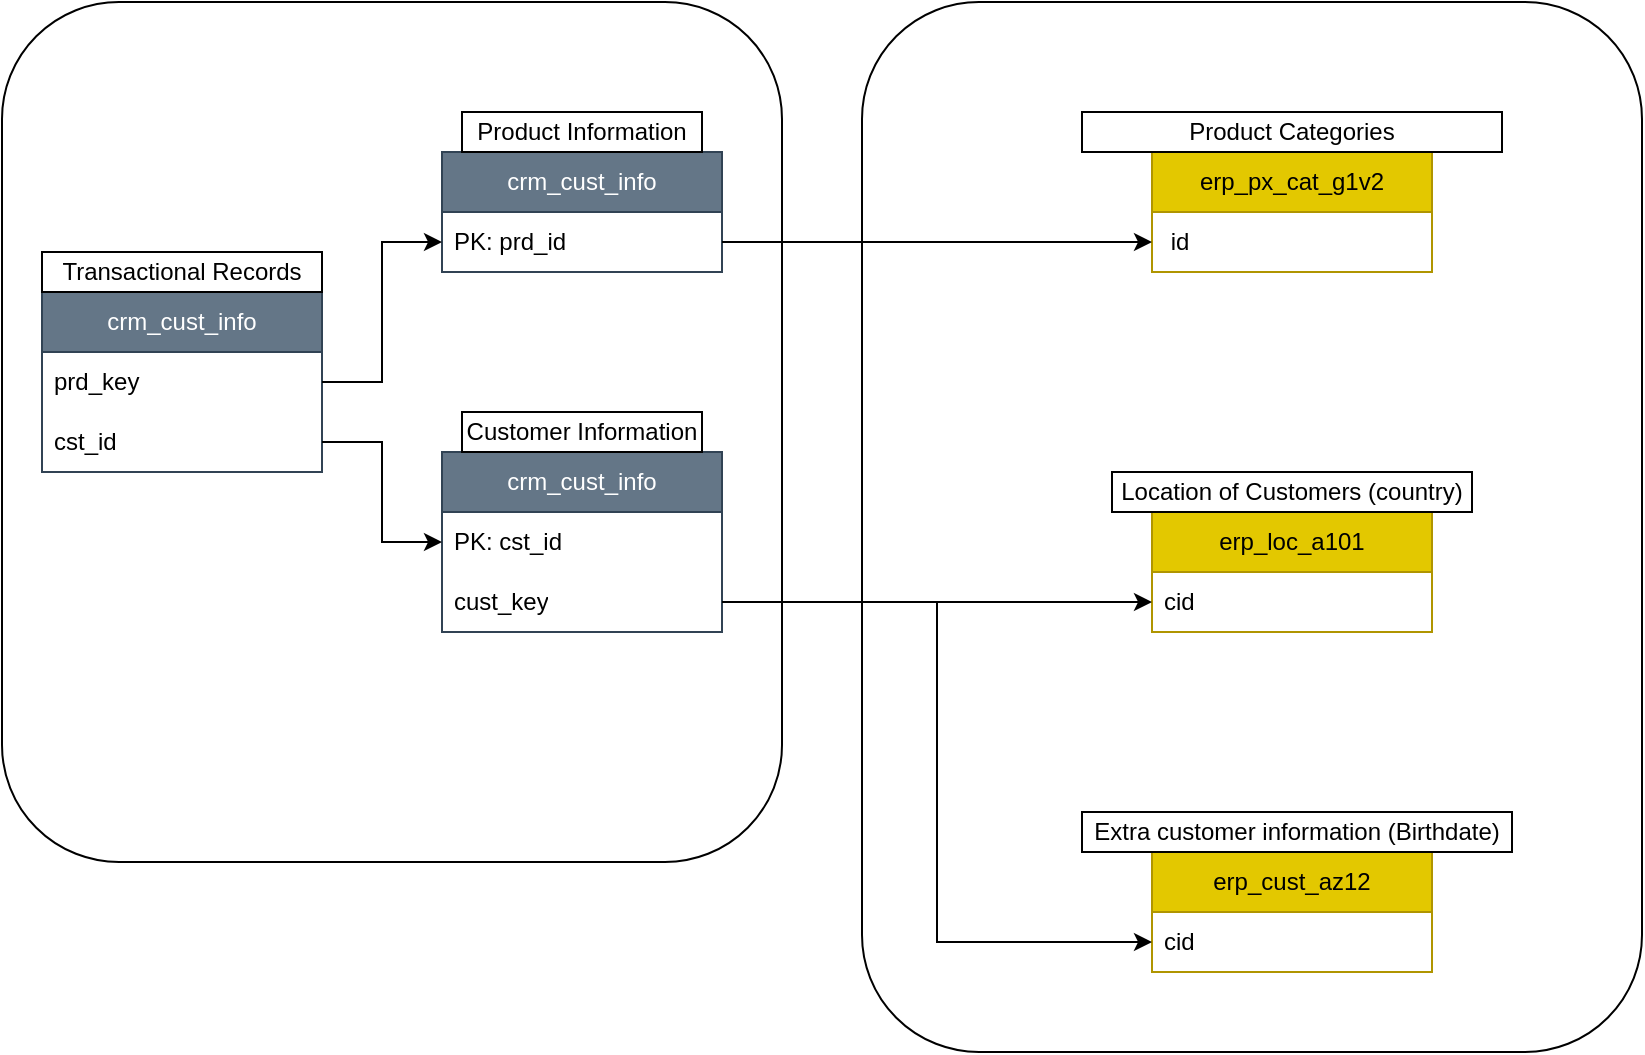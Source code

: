 <mxfile version="26.2.13">
  <diagram name="Page-1" id="ezdzqgArGskSTKTQgWVX">
    <mxGraphModel dx="948" dy="644" grid="1" gridSize="10" guides="1" tooltips="1" connect="1" arrows="1" fold="1" page="1" pageScale="1" pageWidth="827" pageHeight="1169" math="0" shadow="0">
      <root>
        <mxCell id="0" />
        <mxCell id="1" parent="0" />
        <mxCell id="2SV65qm75TuYQeTb2wNc-1" value="crm_cust_info" style="swimlane;fontStyle=0;childLayout=stackLayout;horizontal=1;startSize=30;horizontalStack=0;resizeParent=1;resizeParentMax=0;resizeLast=0;collapsible=1;marginBottom=0;whiteSpace=wrap;html=1;fillColor=#647687;fontColor=#ffffff;strokeColor=#314354;" vertex="1" parent="1">
          <mxGeometry x="240" y="290" width="140" height="90" as="geometry" />
        </mxCell>
        <mxCell id="2SV65qm75TuYQeTb2wNc-2" value="PK: cst_id" style="text;strokeColor=none;fillColor=none;align=left;verticalAlign=middle;spacingLeft=4;spacingRight=4;overflow=hidden;points=[[0,0.5],[1,0.5]];portConstraint=eastwest;rotatable=0;whiteSpace=wrap;html=1;" vertex="1" parent="2SV65qm75TuYQeTb2wNc-1">
          <mxGeometry y="30" width="140" height="30" as="geometry" />
        </mxCell>
        <mxCell id="2SV65qm75TuYQeTb2wNc-19" value="cust_key" style="text;strokeColor=none;fillColor=none;align=left;verticalAlign=middle;spacingLeft=4;spacingRight=4;overflow=hidden;points=[[0,0.5],[1,0.5]];portConstraint=eastwest;rotatable=0;whiteSpace=wrap;html=1;" vertex="1" parent="2SV65qm75TuYQeTb2wNc-1">
          <mxGeometry y="60" width="140" height="30" as="geometry" />
        </mxCell>
        <mxCell id="2SV65qm75TuYQeTb2wNc-5" value="Customer Information" style="rounded=0;whiteSpace=wrap;html=1;" vertex="1" parent="1">
          <mxGeometry x="250" y="270" width="120" height="20" as="geometry" />
        </mxCell>
        <mxCell id="2SV65qm75TuYQeTb2wNc-7" value="crm_cust_info" style="swimlane;fontStyle=0;childLayout=stackLayout;horizontal=1;startSize=30;horizontalStack=0;resizeParent=1;resizeParentMax=0;resizeLast=0;collapsible=1;marginBottom=0;whiteSpace=wrap;html=1;fillColor=#647687;fontColor=#ffffff;strokeColor=#314354;" vertex="1" parent="1">
          <mxGeometry x="240" y="140" width="140" height="60" as="geometry" />
        </mxCell>
        <mxCell id="2SV65qm75TuYQeTb2wNc-8" value="PK: prd_id" style="text;strokeColor=none;fillColor=none;align=left;verticalAlign=middle;spacingLeft=4;spacingRight=4;overflow=hidden;points=[[0,0.5],[1,0.5]];portConstraint=eastwest;rotatable=0;whiteSpace=wrap;html=1;" vertex="1" parent="2SV65qm75TuYQeTb2wNc-7">
          <mxGeometry y="30" width="140" height="30" as="geometry" />
        </mxCell>
        <mxCell id="2SV65qm75TuYQeTb2wNc-9" value="Product Information" style="rounded=0;whiteSpace=wrap;html=1;" vertex="1" parent="1">
          <mxGeometry x="250" y="120" width="120" height="20" as="geometry" />
        </mxCell>
        <mxCell id="2SV65qm75TuYQeTb2wNc-10" value="crm_cust_info" style="swimlane;fontStyle=0;childLayout=stackLayout;horizontal=1;startSize=30;horizontalStack=0;resizeParent=1;resizeParentMax=0;resizeLast=0;collapsible=1;marginBottom=0;whiteSpace=wrap;html=1;fillColor=#647687;fontColor=#ffffff;strokeColor=#314354;" vertex="1" parent="1">
          <mxGeometry x="40" y="210" width="140" height="90" as="geometry" />
        </mxCell>
        <mxCell id="2SV65qm75TuYQeTb2wNc-11" value="prd_key" style="text;strokeColor=none;fillColor=none;align=left;verticalAlign=middle;spacingLeft=4;spacingRight=4;overflow=hidden;points=[[0,0.5],[1,0.5]];portConstraint=eastwest;rotatable=0;whiteSpace=wrap;html=1;" vertex="1" parent="2SV65qm75TuYQeTb2wNc-10">
          <mxGeometry y="30" width="140" height="30" as="geometry" />
        </mxCell>
        <mxCell id="2SV65qm75TuYQeTb2wNc-13" value="cst_id" style="text;strokeColor=none;fillColor=none;align=left;verticalAlign=middle;spacingLeft=4;spacingRight=4;overflow=hidden;points=[[0,0.5],[1,0.5]];portConstraint=eastwest;rotatable=0;whiteSpace=wrap;html=1;" vertex="1" parent="2SV65qm75TuYQeTb2wNc-10">
          <mxGeometry y="60" width="140" height="30" as="geometry" />
        </mxCell>
        <mxCell id="2SV65qm75TuYQeTb2wNc-12" value="Transactional Records" style="rounded=0;whiteSpace=wrap;html=1;" vertex="1" parent="1">
          <mxGeometry x="40" y="190" width="140" height="20" as="geometry" />
        </mxCell>
        <mxCell id="2SV65qm75TuYQeTb2wNc-14" style="edgeStyle=orthogonalEdgeStyle;rounded=0;orthogonalLoop=1;jettySize=auto;html=1;entryX=0;entryY=0.5;entryDx=0;entryDy=0;" edge="1" parent="1" source="2SV65qm75TuYQeTb2wNc-13" target="2SV65qm75TuYQeTb2wNc-2">
          <mxGeometry relative="1" as="geometry" />
        </mxCell>
        <mxCell id="2SV65qm75TuYQeTb2wNc-15" style="edgeStyle=orthogonalEdgeStyle;rounded=0;orthogonalLoop=1;jettySize=auto;html=1;entryX=0;entryY=0.5;entryDx=0;entryDy=0;" edge="1" parent="1" source="2SV65qm75TuYQeTb2wNc-11" target="2SV65qm75TuYQeTb2wNc-8">
          <mxGeometry relative="1" as="geometry" />
        </mxCell>
        <mxCell id="2SV65qm75TuYQeTb2wNc-16" value="erp_px_cat_g1v2" style="swimlane;fontStyle=0;childLayout=stackLayout;horizontal=1;startSize=30;horizontalStack=0;resizeParent=1;resizeParentMax=0;resizeLast=0;collapsible=1;marginBottom=0;whiteSpace=wrap;html=1;fillColor=#e3c800;fontColor=#000000;strokeColor=#B09500;" vertex="1" parent="1">
          <mxGeometry x="595" y="140" width="140" height="60" as="geometry" />
        </mxCell>
        <mxCell id="2SV65qm75TuYQeTb2wNc-17" value="&amp;nbsp;id" style="text;strokeColor=none;fillColor=none;align=left;verticalAlign=middle;spacingLeft=4;spacingRight=4;overflow=hidden;points=[[0,0.5],[1,0.5]];portConstraint=eastwest;rotatable=0;whiteSpace=wrap;html=1;" vertex="1" parent="2SV65qm75TuYQeTb2wNc-16">
          <mxGeometry y="30" width="140" height="30" as="geometry" />
        </mxCell>
        <mxCell id="2SV65qm75TuYQeTb2wNc-18" value="Product Categories" style="rounded=0;whiteSpace=wrap;html=1;" vertex="1" parent="1">
          <mxGeometry x="560" y="120" width="210" height="20" as="geometry" />
        </mxCell>
        <mxCell id="2SV65qm75TuYQeTb2wNc-21" value="erp_loc_a101" style="swimlane;fontStyle=0;childLayout=stackLayout;horizontal=1;startSize=30;horizontalStack=0;resizeParent=1;resizeParentMax=0;resizeLast=0;collapsible=1;marginBottom=0;whiteSpace=wrap;html=1;fillColor=#e3c800;fontColor=#000000;strokeColor=#B09500;" vertex="1" parent="1">
          <mxGeometry x="595" y="320" width="140" height="60" as="geometry" />
        </mxCell>
        <mxCell id="2SV65qm75TuYQeTb2wNc-22" value="cid" style="text;strokeColor=none;fillColor=none;align=left;verticalAlign=middle;spacingLeft=4;spacingRight=4;overflow=hidden;points=[[0,0.5],[1,0.5]];portConstraint=eastwest;rotatable=0;whiteSpace=wrap;html=1;" vertex="1" parent="2SV65qm75TuYQeTb2wNc-21">
          <mxGeometry y="30" width="140" height="30" as="geometry" />
        </mxCell>
        <mxCell id="2SV65qm75TuYQeTb2wNc-23" value="Location of Customers (country)" style="rounded=0;whiteSpace=wrap;html=1;" vertex="1" parent="1">
          <mxGeometry x="575" y="300" width="180" height="20" as="geometry" />
        </mxCell>
        <mxCell id="2SV65qm75TuYQeTb2wNc-24" style="edgeStyle=orthogonalEdgeStyle;rounded=0;orthogonalLoop=1;jettySize=auto;html=1;entryX=0;entryY=0.5;entryDx=0;entryDy=0;" edge="1" parent="1" source="2SV65qm75TuYQeTb2wNc-19" target="2SV65qm75TuYQeTb2wNc-22">
          <mxGeometry relative="1" as="geometry" />
        </mxCell>
        <mxCell id="2SV65qm75TuYQeTb2wNc-25" value="erp_cust_az12" style="swimlane;fontStyle=0;childLayout=stackLayout;horizontal=1;startSize=30;horizontalStack=0;resizeParent=1;resizeParentMax=0;resizeLast=0;collapsible=1;marginBottom=0;whiteSpace=wrap;html=1;fillColor=#e3c800;fontColor=#000000;strokeColor=#B09500;" vertex="1" parent="1">
          <mxGeometry x="595" y="490" width="140" height="60" as="geometry" />
        </mxCell>
        <mxCell id="2SV65qm75TuYQeTb2wNc-26" value="cid" style="text;strokeColor=none;fillColor=none;align=left;verticalAlign=middle;spacingLeft=4;spacingRight=4;overflow=hidden;points=[[0,0.5],[1,0.5]];portConstraint=eastwest;rotatable=0;whiteSpace=wrap;html=1;" vertex="1" parent="2SV65qm75TuYQeTb2wNc-25">
          <mxGeometry y="30" width="140" height="30" as="geometry" />
        </mxCell>
        <mxCell id="2SV65qm75TuYQeTb2wNc-27" value="Extra customer information (Birthdate)" style="rounded=0;whiteSpace=wrap;html=1;" vertex="1" parent="1">
          <mxGeometry x="560" y="470" width="215" height="20" as="geometry" />
        </mxCell>
        <mxCell id="2SV65qm75TuYQeTb2wNc-29" style="edgeStyle=orthogonalEdgeStyle;rounded=0;orthogonalLoop=1;jettySize=auto;html=1;entryX=0;entryY=0.5;entryDx=0;entryDy=0;" edge="1" parent="1" source="2SV65qm75TuYQeTb2wNc-19" target="2SV65qm75TuYQeTb2wNc-26">
          <mxGeometry relative="1" as="geometry" />
        </mxCell>
        <mxCell id="2SV65qm75TuYQeTb2wNc-31" style="edgeStyle=orthogonalEdgeStyle;rounded=0;orthogonalLoop=1;jettySize=auto;html=1;entryX=0;entryY=0.5;entryDx=0;entryDy=0;" edge="1" parent="1" source="2SV65qm75TuYQeTb2wNc-8" target="2SV65qm75TuYQeTb2wNc-17">
          <mxGeometry relative="1" as="geometry" />
        </mxCell>
        <mxCell id="2SV65qm75TuYQeTb2wNc-33" value="" style="rounded=1;whiteSpace=wrap;html=1;fillColor=none;" vertex="1" parent="1">
          <mxGeometry x="20" y="65" width="390" height="430" as="geometry" />
        </mxCell>
        <mxCell id="2SV65qm75TuYQeTb2wNc-38" value="" style="rounded=1;whiteSpace=wrap;html=1;fillColor=none;" vertex="1" parent="1">
          <mxGeometry x="450" y="65" width="390" height="525" as="geometry" />
        </mxCell>
      </root>
    </mxGraphModel>
  </diagram>
</mxfile>
